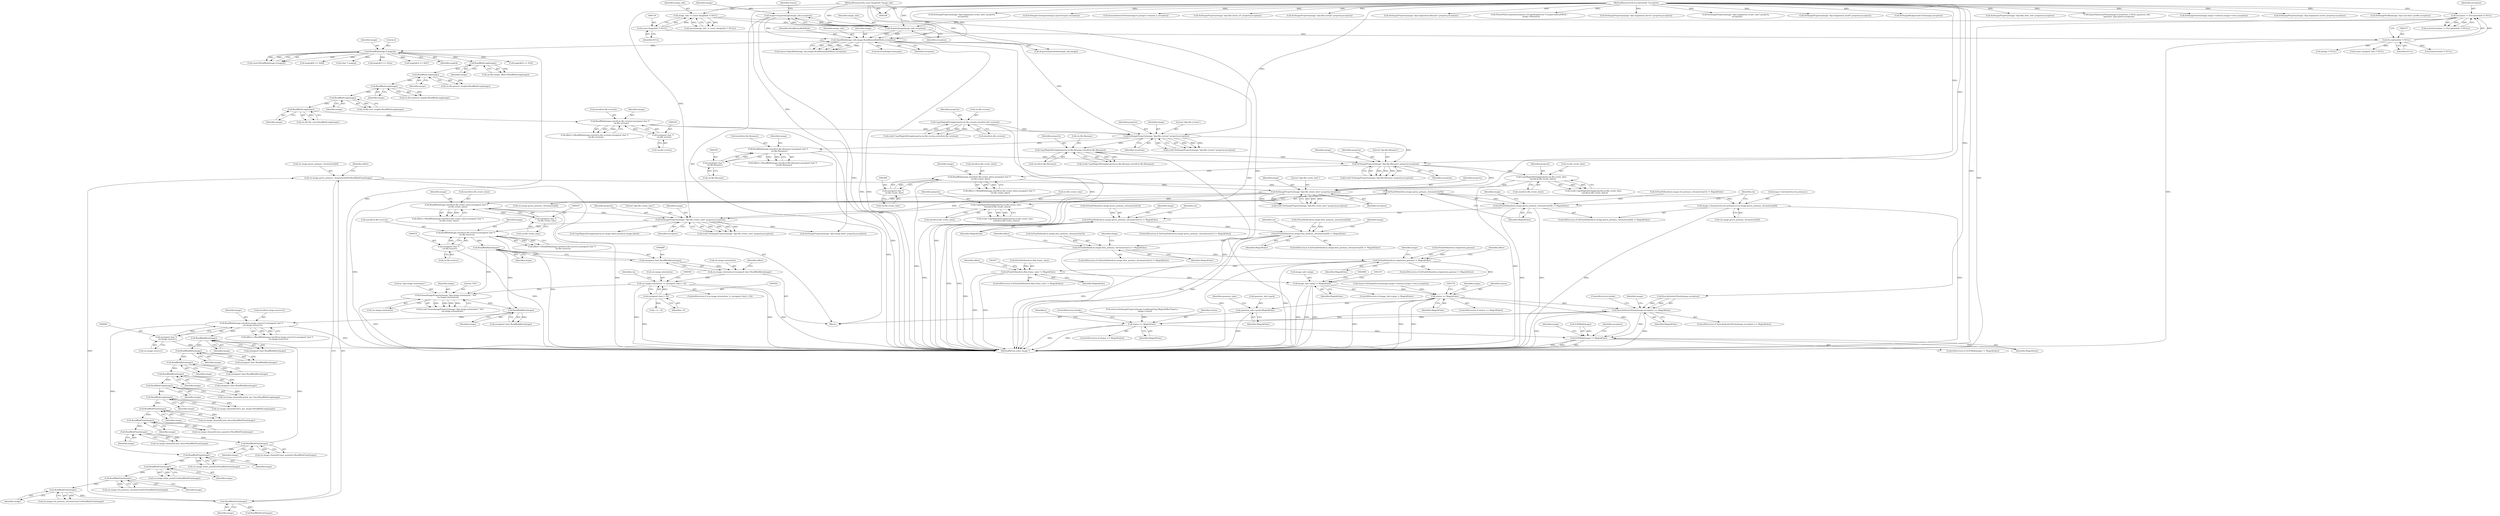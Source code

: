 digraph "0_ImageMagick_e3cdce6fe12193f235b8c0ae5efe6880a25eb957@array" {
"1000932" [label="(Call,cin.image.green_primary_chromaticity[0]=ReadBlobFloat(image))"];
"1000940" [label="(Call,ReadBlobFloat(image))"];
"1000901" [label="(Call,ReadBlobFloat(image))"];
"1000862" [label="(Call,ReadBlobFloat(image))"];
"1000823" [label="(Call,ReadBlobFloat(image))"];
"1000784" [label="(Call,ReadBlobFloat(image))"];
"1000593" [label="(Call,ReadBlob(image,sizeof(cin.image.reserve1),(unsigned char *)\n    cin.image.reserve1))"];
"1000587" [label="(Call,ReadBlobByte(image))"];
"1000506" [label="(Call,FormatImageProperty(image,\"dpx:image.orientation\",\"%d\",\n      cin.image.orientation))"];
"1000490" [label="(Call,ReadBlobByte(image))"];
"1000467" [label="(Call,ReadBlob(image,sizeof(cin.file.reserve),(unsigned char *)\n    cin.file.reserve))"];
"1000460" [label="(Call,SetImageProperty(image,\"dpx:file.create_time\",property,exception))"];
"1000428" [label="(Call,ReadBlob(image,sizeof(cin.file.create_time),(unsigned char *)\n    cin.file.create_time))"];
"1000421" [label="(Call,SetImageProperty(image,\"dpx:file.create_date\",property,exception))"];
"1000389" [label="(Call,ReadBlob(image,sizeof(cin.file.create_date),(unsigned char *)\n    cin.file.create_date))"];
"1000382" [label="(Call,SetImageProperty(image,\"dpx:file.filename\",property,exception))"];
"1000350" [label="(Call,ReadBlob(image,sizeof(cin.file.filename),(unsigned char *)\n    cin.file.filename))"];
"1000343" [label="(Call,SetImageProperty(image,\"dpx:file.version\",property,exception))"];
"1000311" [label="(Call,ReadBlob(image,sizeof(cin.file.version),(unsigned char *)\n    cin.file.version))"];
"1000304" [label="(Call,ReadBlobLong(image))"];
"1000293" [label="(Call,ReadBlobLong(image))"];
"1000282" [label="(Call,ReadBlobLong(image))"];
"1000271" [label="(Call,ReadBlobLong(image))"];
"1000260" [label="(Call,ReadBlobLong(image))"];
"1000195" [label="(Call,ReadBlob(image,4,magick))"];
"1000172" [label="(Call,OpenBlob(image_info,image,ReadBinaryBlobMode,exception))"];
"1000167" [label="(Call,AcquireImage(image_info,exception))"];
"1000127" [label="(Call,image_info != (const ImageInfo *) NULL)"];
"1000109" [label="(MethodParameterIn,const ImageInfo *image_info)"];
"1000129" [label="(Call,(const ImageInfo *) NULL)"];
"1000154" [label="(Call,exception != (ExceptionInfo *) NULL)"];
"1000110" [label="(MethodParameterIn,ExceptionInfo *exception)"];
"1000156" [label="(Call,(ExceptionInfo *) NULL)"];
"1000165" [label="(Call,image=AcquireImage(image_info,exception))"];
"1000319" [label="(Call,(unsigned char *)\n    cin.file.version)"];
"1000328" [label="(Call,CopyMagickString(property,cin.file.version,sizeof(cin.file.version)))"];
"1000358" [label="(Call,(unsigned char *)\n    cin.file.filename)"];
"1000367" [label="(Call,CopyMagickString(property,cin.file.filename,sizeof(cin.file.filename)))"];
"1000397" [label="(Call,(unsigned char *)\n    cin.file.create_date)"];
"1000406" [label="(Call,CopyMagickString(property,cin.file.create_date,\n    sizeof(cin.file.create_date)))"];
"1000436" [label="(Call,(unsigned char *)\n    cin.file.create_time)"];
"1000445" [label="(Call,CopyMagickString(property,cin.file.create_time,\n    sizeof(cin.file.create_time)))"];
"1000475" [label="(Call,(unsigned char *)\n    cin.file.reserve)"];
"1000495" [label="(Call,cin.image.orientation != (unsigned char) (~0))"];
"1000482" [label="(Call,cin.image.orientation=(unsigned char) ReadBlobByte(image))"];
"1000488" [label="(Call,(unsigned char) ReadBlobByte(image))"];
"1000501" [label="(Call,(unsigned char) (~0))"];
"1000601" [label="(Call,(unsigned char *)\n    cin.image.reserve1)"];
"1000771" [label="(Call,ReadBlobFloat(image))"];
"1000756" [label="(Call,ReadBlobFloat(image))"];
"1000741" [label="(Call,ReadBlobFloat(image))"];
"1000726" [label="(Call,ReadBlobFloat(image))"];
"1000711" [label="(Call,ReadBlobLong(image))"];
"1000696" [label="(Call,ReadBlobLong(image))"];
"1000682" [label="(Call,ReadBlobByte(image))"];
"1000666" [label="(Call,ReadBlobByte(image))"];
"1000650" [label="(Call,ReadBlobByte(image))"];
"1000632" [label="(Call,ReadBlobByte(image))"];
"1000947" [label="(Call,IsFloatDefined(cin.image.green_primary_chromaticity[0]))"];
"1000946" [label="(Call,IsFloatDefined(cin.image.green_primary_chromaticity[0]) != MagickFalse)"];
"1000985" [label="(Call,IsFloatDefined(cin.image.green_primary_chromaticity[1]) != MagickFalse)"];
"1001024" [label="(Call,IsFloatDefined(cin.image.blue_primary_chromaticity[0]) != MagickFalse)"];
"1001063" [label="(Call,IsFloatDefined(cin.image.blue_primary_chromaticity[1]) != MagickFalse)"];
"1001584" [label="(Call,IsFloatDefined(cin.origination.gamma) != MagickFalse)"];
"1001868" [label="(Call,IsFloatDefined(cin.film.frame_rate) != MagickFalse)"];
"1002091" [label="(Call,image_info->ping != MagickFalse)"];
"1002167" [label="(Call,status == MagickFalse)"];
"1002197" [label="(Call,quantum_info->pack=MagickFalse)"];
"1002307" [label="(Call,SyncAuthenticPixels(image,exception) == MagickFalse)"];
"1002334" [label="(Call,status == MagickFalse)"];
"1002346" [label="(Call,EOFBlob(image) != MagickFalse)"];
"1000956" [label="(Call,image->chromaticity.red_primary.x=cin.image.green_primary_chromaticity[0])"];
"1002349" [label="(Identifier,MagickFalse)"];
"1000309" [label="(Call,offset+=ReadBlob(image,sizeof(cin.file.version),(unsigned char *)\n    cin.file.version))"];
"1001335" [label="(Call,SetImageProperty(image,\"dpx:origination.filename\",property,exception))"];
"1000360" [label="(Call,cin.file.filename)"];
"1000438" [label="(Call,cin.file.create_time)"];
"1000784" [label="(Call,ReadBlobFloat(image))"];
"1000460" [label="(Call,SetImageProperty(image,\"dpx:file.create_time\",property,exception))"];
"1000386" [label="(Identifier,exception)"];
"1000311" [label="(Call,ReadBlob(image,sizeof(cin.file.version),(unsigned char *)\n    cin.file.version))"];
"1000242" [label="(Call,magick[2] == 0x5f)"];
"1000413" [label="(Call,sizeof(cin.file.create_date))"];
"1000193" [label="(Call,count=ReadBlob(image,4,magick))"];
"1000682" [label="(Call,ReadBlobByte(image))"];
"1000436" [label="(Call,(unsigned char *)\n    cin.file.create_time)"];
"1002350" [label="(Call,ThrowFileException(exception,CorruptImageError,\"UnexpectedEndOfFile\",\n      image->filename))"];
"1000335" [label="(Call,sizeof(cin.file.version))"];
"1000946" [label="(Call,IsFloatDefined(cin.image.green_primary_chromaticity[0]) != MagickFalse)"];
"1000287" [label="(Call,cin.file.user_length=ReadBlobLong(image))"];
"1000265" [label="(Call,cin.file.generic_length=ReadBlobLong(image))"];
"1001452" [label="(Call,SetImageProperty(image,\"dpx:origination.device\",property,exception))"];
"1000419" [label="(Call,(void) SetImageProperty(image,\"dpx:file.create_date\",property,exception))"];
"1000170" [label="(Call,status=OpenBlob(image_info,image,ReadBinaryBlobMode,exception))"];
"1000746" [label="(Call,cin.image.channel[i].max_data=ReadBlobFloat(image))"];
"1000422" [label="(Identifier,image)"];
"1000330" [label="(Call,cin.file.version)"];
"1000727" [label="(Identifier,image)"];
"1001413" [label="(Call,SetImageProperty(image,\"dpx:origination.create_time\",property,\n    exception))"];
"1000956" [label="(Call,image->chromaticity.red_primary.x=cin.image.green_primary_chromaticity[0])"];
"1001053" [label="(Identifier,cin)"];
"1000382" [label="(Call,SetImageProperty(image,\"dpx:file.filename\",property,exception))"];
"1001077" [label="(Identifier,image)"];
"1002167" [label="(Call,status == MagickFalse)"];
"1000994" [label="(Identifier,MagickFalse)"];
"1000756" [label="(Call,ReadBlobFloat(image))"];
"1000984" [label="(ControlStructure,if (IsFloatDefined(cin.image.green_primary_chromaticity[1]) != MagickFalse))"];
"1000271" [label="(Call,ReadBlobLong(image))"];
"1000346" [label="(Identifier,property)"];
"1000166" [label="(Identifier,image)"];
"1000374" [label="(Call,sizeof(cin.file.filename))"];
"1000854" [label="(Call,cin.image.red_primary_chromaticity[0]=ReadBlobFloat(image))"];
"1000941" [label="(Identifier,image)"];
"1000594" [label="(Identifier,image)"];
"1000595" [label="(Call,sizeof(cin.image.reserve1))"];
"1000428" [label="(Call,ReadBlob(image,sizeof(cin.file.create_time),(unsigned char *)\n    cin.file.create_time))"];
"1000294" [label="(Identifier,image)"];
"1000757" [label="(Identifier,image)"];
"1000712" [label="(Identifier,image)"];
"1001583" [label="(ControlStructure,if (IsFloatDefined(cin.origination.gamma) != MagickFalse))"];
"1001491" [label="(Call,SetImageProperty(image,\"dpx:origination.model\",property,exception))"];
"1000343" [label="(Call,SetImageProperty(image,\"dpx:file.version\",property,exception))"];
"1001888" [label="(Identifier,offset)"];
"1002358" [label="(Identifier,image)"];
"1001585" [label="(Call,IsFloatDefined(cin.origination.gamma))"];
"1000276" [label="(Call,cin.file.industry_length=ReadBlobLong(image))"];
"1000465" [label="(Call,offset+=ReadBlob(image,sizeof(cin.file.reserve),(unsigned char *)\n    cin.file.reserve))"];
"1000254" [label="(Call,cin.file.image_offset=ReadBlobLong(image))"];
"1000158" [label="(Identifier,NULL)"];
"1000651" [label="(Identifier,image)"];
"1000341" [label="(Call,(void) SetImageProperty(image,\"dpx:file.version\",property,exception))"];
"1001064" [label="(Call,IsFloatDefined(cin.image.blue_primary_chromaticity[1]))"];
"1002095" [label="(Identifier,MagickFalse)"];
"1000351" [label="(Identifier,image)"];
"1000447" [label="(Call,cin.file.create_time)"];
"1001025" [label="(Call,IsFloatDefined(cin.image.blue_primary_chromaticity[0]))"];
"1000458" [label="(Call,(void) SetImageProperty(image,\"dpx:file.create_time\",property,exception))"];
"1002175" [label="(Call,SetImageBackgroundColor(image,exception))"];
"1000933" [label="(Call,cin.image.green_primary_chromaticity[0])"];
"1000488" [label="(Call,(unsigned char) ReadBlobByte(image))"];
"1002322" [label="(Call,status=SetImageProgress(image,LoadImageTag,(MagickOffsetType) y,\n          image->rows))"];
"1000664" [label="(Call,(unsigned char) ReadBlobByte(image))"];
"1000741" [label="(Call,ReadBlobFloat(image))"];
"1001033" [label="(Identifier,MagickFalse)"];
"1000260" [label="(Call,ReadBlobLong(image))"];
"1000701" [label="(Call,cin.image.channel[i].lines_per_image=ReadBlobLong(image))"];
"1000154" [label="(Call,exception != (ExceptionInfo *) NULL)"];
"1000407" [label="(Identifier,property)"];
"1001654" [label="(Call,c != ~0)"];
"1000493" [label="(Identifier,offset)"];
"1000986" [label="(Call,IsFloatDefined(cin.image.green_primary_chromaticity[1]))"];
"1000483" [label="(Call,cin.image.orientation)"];
"1000404" [label="(Call,(void) CopyMagickString(property,cin.file.create_date,\n    sizeof(cin.file.create_date)))"];
"1000421" [label="(Call,SetImageProperty(image,\"dpx:file.create_date\",property,exception))"];
"1000955" [label="(Identifier,MagickFalse)"];
"1000347" [label="(Identifier,exception)"];
"1002186" [label="(Call,(QuantumInfo *) NULL)"];
"1001122" [label="(Call,SetImageProperty(image,\"dpx:image.label\",property,exception))"];
"1000283" [label="(Identifier,image)"];
"1000964" [label="(Call,cin.image.green_primary_chromaticity[0])"];
"1000503" [label="(Identifier,~0)"];
"1000508" [label="(Literal,\"dpx:image.orientation\")"];
"1000491" [label="(Identifier,image)"];
"1001014" [label="(Identifier,cin)"];
"1001089" [label="(Identifier,offset)"];
"1001960" [label="(Call,SetImageProperty(image,\"dpx:film.slate_info\",property,exception))"];
"1001062" [label="(ControlStructure,if (IsFloatDefined(cin.image.blue_primary_chromaticity[1]) != MagickFalse))"];
"1000326" [label="(Call,(void) CopyMagickString(property,cin.file.version,sizeof(cin.file.version)))"];
"1000504" [label="(Call,(void) FormatImageProperty(image,\"dpx:image.orientation\",\"%d\",\n      cin.image.orientation))"];
"1000683" [label="(Identifier,image)"];
"1002169" [label="(Identifier,MagickFalse)"];
"1000697" [label="(Identifier,image)"];
"1000462" [label="(Literal,\"dpx:file.create_time\")"];
"1002307" [label="(Call,SyncAuthenticPixels(image,exception) == MagickFalse)"];
"1000633" [label="(Identifier,image)"];
"1000423" [label="(Literal,\"dpx:file.create_date\")"];
"1002297" [label="(Call,ImportQuantumPixels(image,(CacheView *) NULL,quantum_info,\n      quantum_type,pixels,exception))"];
"1000352" [label="(Call,sizeof(cin.file.filename))"];
"1002157" [label="(Call,SetImageExtent(image,image->columns,image->rows,exception))"];
"1000383" [label="(Identifier,image)"];
"1002306" [label="(ControlStructure,if (SyncAuthenticPixels(image,exception) == MagickFalse))"];
"1001072" [label="(Identifier,MagickFalse)"];
"1000445" [label="(Call,CopyMagickString(property,cin.file.create_time,\n    sizeof(cin.file.create_time)))"];
"1000175" [label="(Identifier,ReadBinaryBlobMode)"];
"1000761" [label="(Call,cin.image.channel[i].max_quantity=ReadBlobFloat(image))"];
"1000680" [label="(Call,(unsigned char) ReadBlobByte(image))"];
"1002312" [label="(ControlStructure,break;)"];
"1000168" [label="(Identifier,image_info)"];
"1000947" [label="(Call,IsFloatDefined(cin.image.green_primary_chromaticity[0]))"];
"1000305" [label="(Identifier,image)"];
"1000506" [label="(Call,FormatImageProperty(image,\"dpx:image.orientation\",\"%d\",\n      cin.image.orientation))"];
"1002345" [label="(ControlStructure,if (EOFBlob(image) != MagickFalse))"];
"1000261" [label="(Identifier,image)"];
"1000230" [label="(Call,magick[0] == 0x80)"];
"1002172" [label="(Identifier,image)"];
"1002334" [label="(Call,status == MagickFalse)"];
"1000957" [label="(Call,image->chromaticity.red_primary.x)"];
"1000312" [label="(Identifier,image)"];
"1002091" [label="(Call,image_info->ping != MagickFalse)"];
"1001038" [label="(Identifier,image)"];
"1000196" [label="(Identifier,image)"];
"1000477" [label="(Call,cin.file.reserve)"];
"1000776" [label="(Call,cin.image.white_point[0]=ReadBlobFloat(image))"];
"1000940" [label="(Call,ReadBlobFloat(image))"];
"1000109" [label="(MethodParameterIn,const ImageInfo *image_info)"];
"1000387" [label="(Call,offset+=ReadBlob(image,sizeof(cin.file.create_date),(unsigned char *)\n    cin.file.create_date))"];
"1000979" [label="(Call,ReadBlobFloat(image))"];
"1001545" [label="(Call,SetImageProperty(image,\"dpx:origination.serial\",property,exception))"];
"1000711" [label="(Call,ReadBlobLong(image))"];
"1002203" [label="(Identifier,quantum_type)"];
"1000153" [label="(Call,assert(exception != (ExceptionInfo *) NULL))"];
"1001023" [label="(ControlStructure,if (IsFloatDefined(cin.image.blue_primary_chromaticity[0]) != MagickFalse))"];
"1000518" [label="(Identifier,cin)"];
"1002092" [label="(Call,image_info->ping)"];
"1000632" [label="(Call,ReadBlobByte(image))"];
"1000173" [label="(Identifier,image_info)"];
"1000156" [label="(Call,(ExceptionInfo *) NULL)"];
"1000461" [label="(Identifier,image)"];
"1000110" [label="(MethodParameterIn,ExceptionInfo *exception)"];
"1002368" [label="(MethodReturn,static Image *)"];
"1000429" [label="(Identifier,image)"];
"1000591" [label="(Call,offset+=ReadBlob(image,sizeof(cin.image.reserve1),(unsigned char *)\n    cin.image.reserve1))"];
"1002201" [label="(Identifier,MagickFalse)"];
"1000368" [label="(Identifier,property)"];
"1001063" [label="(Call,IsFloatDefined(cin.image.blue_primary_chromaticity[1]) != MagickFalse)"];
"1000187" [label="(Call,(Image *) NULL)"];
"1002197" [label="(Call,quantum_info->pack=MagickFalse)"];
"1000731" [label="(Call,cin.image.channel[i].min_quantity=ReadBlobFloat(image))"];
"1000490" [label="(Call,ReadBlobByte(image))"];
"1000469" [label="(Call,sizeof(cin.file.reserve))"];
"1000131" [label="(Identifier,NULL)"];
"1000172" [label="(Call,OpenBlob(image_info,image,ReadBinaryBlobMode,exception))"];
"1000344" [label="(Identifier,image)"];
"1000650" [label="(Call,ReadBlobByte(image))"];
"1002198" [label="(Call,quantum_info->pack)"];
"1000686" [label="(Call,cin.image.channel[i].pixels_per_line=ReadBlobLong(image))"];
"1000165" [label="(Call,image=AcquireImage(image_info,exception))"];
"1002042" [label="(Call,SetImageProfile(image,\"dpx:user.data\",profile,exception))"];
"1000588" [label="(Identifier,image)"];
"1000209" [label="(Call,(char *) magick)"];
"1001591" [label="(Identifier,MagickFalse)"];
"1001867" [label="(ControlStructure,if (IsFloatDefined(cin.film.frame_rate) != MagickFalse))"];
"1000999" [label="(Identifier,image)"];
"1002335" [label="(Identifier,status)"];
"1000975" [label="(Identifier,cin)"];
"1000350" [label="(Call,ReadBlob(image,sizeof(cin.file.filename),(unsigned char *)\n    cin.file.filename))"];
"1000236" [label="(Call,magick[1] == 0x2a)"];
"1002346" [label="(Call,EOFBlob(image) != MagickFalse)"];
"1001374" [label="(Call,SetImageProperty(image,\"dpx:origination.create_date\",property,\n    exception))"];
"1000943" [label="(Identifier,offset)"];
"1000319" [label="(Call,(unsigned char *)\n    cin.file.version)"];
"1000282" [label="(Call,ReadBlobLong(image))"];
"1000155" [label="(Identifier,exception)"];
"1000408" [label="(Call,cin.file.create_date)"];
"1000603" [label="(Call,cin.image.reserve1)"];
"1000247" [label="(Call,magick[3] == 0xd7)"];
"1000601" [label="(Call,(unsigned char *)\n    cin.image.reserve1)"];
"1000907" [label="(Call,IsFloatDefined(cin.image.red_primary_chromaticity[1]) != MagickFalse)"];
"1001602" [label="(Identifier,offset)"];
"1002168" [label="(Identifier,status)"];
"1000901" [label="(Call,ReadBlobFloat(image))"];
"1000425" [label="(Identifier,exception)"];
"1002316" [label="(Identifier,image)"];
"1002357" [label="(Call,SetImageColorspace(image,LogColorspace,exception))"];
"1000399" [label="(Call,cin.file.create_date)"];
"1000293" [label="(Call,ReadBlobLong(image))"];
"1000893" [label="(Call,cin.image.red_primary_chromaticity[1]=ReadBlobFloat(image))"];
"1000902" [label="(Identifier,image)"];
"1000507" [label="(Identifier,image)"];
"1000509" [label="(Literal,\"%d\")"];
"1000167" [label="(Call,AcquireImage(image_info,exception))"];
"1000184" [label="(Call,DestroyImageList(image))"];
"1000960" [label="(Identifier,image)"];
"1000945" [label="(ControlStructure,if (IsFloatDefined(cin.image.green_primary_chromaticity[0]) != MagickFalse))"];
"1000862" [label="(Call,ReadBlobFloat(image))"];
"1000111" [label="(Block,)"];
"1001875" [label="(Identifier,MagickFalse)"];
"1000406" [label="(Call,CopyMagickString(property,cin.file.create_date,\n    sizeof(cin.file.create_date)))"];
"1000772" [label="(Identifier,image)"];
"1000195" [label="(Call,ReadBlob(image,4,magick))"];
"1002311" [label="(Identifier,MagickFalse)"];
"1000174" [label="(Identifier,image)"];
"1000985" [label="(Call,IsFloatDefined(cin.image.green_primary_chromaticity[1]) != MagickFalse)"];
"1000932" [label="(Call,cin.image.green_primary_chromaticity[0]=ReadBlobFloat(image))"];
"1000128" [label="(Identifier,image_info)"];
"1001594" [label="(Identifier,image)"];
"1000463" [label="(Identifier,property)"];
"1001107" [label="(Call,CopyMagickString(property,cin.image.label,sizeof(cin.image.label)))"];
"1000452" [label="(Call,sizeof(cin.file.create_time))"];
"1002336" [label="(Identifier,MagickFalse)"];
"1000666" [label="(Call,ReadBlobByte(image))"];
"1002347" [label="(Call,EOFBlob(image))"];
"1000358" [label="(Call,(unsigned char *)\n    cin.file.filename)"];
"1002257" [label="(Identifier,y)"];
"1000585" [label="(Call,(unsigned char) ReadBlobByte(image))"];
"1000298" [label="(Call,cin.file.file_size=ReadBlobLong(image))"];
"1000397" [label="(Call,(unsigned char *)\n    cin.file.create_date)"];
"1000171" [label="(Identifier,status)"];
"1000496" [label="(Call,cin.image.orientation)"];
"1000716" [label="(Call,cin.image.channel[i].min_data=ReadBlobFloat(image))"];
"1002333" [label="(ControlStructure,if (status == MagickFalse))"];
"1002351" [label="(Identifier,exception)"];
"1000365" [label="(Call,(void) CopyMagickString(property,cin.file.filename,sizeof(cin.file.filename)))"];
"1000824" [label="(Identifier,image)"];
"1000272" [label="(Identifier,image)"];
"1000630" [label="(Call,(unsigned char) ReadBlobByte(image))"];
"1000482" [label="(Call,cin.image.orientation=(unsigned char) ReadBlobByte(image))"];
"1002166" [label="(ControlStructure,if (status == MagickFalse))"];
"1002337" [label="(ControlStructure,break;)"];
"1000129" [label="(Call,(const ImageInfo *) NULL)"];
"1000313" [label="(Call,sizeof(cin.file.version))"];
"1002261" [label="(Call,QueueAuthenticPixels(image,0,y,image->columns,1,exception))"];
"1001869" [label="(Call,IsFloatDefined(cin.film.frame_rate))"];
"1000948" [label="(Call,cin.image.green_primary_chromaticity[0])"];
"1000369" [label="(Call,cin.file.filename)"];
"1000389" [label="(Call,ReadBlob(image,sizeof(cin.file.create_date),(unsigned char *)\n    cin.file.create_date))"];
"1000446" [label="(Identifier,property)"];
"1002015" [label="(Call,(const unsigned char *) NULL)"];
"1000495" [label="(Call,cin.image.orientation != (unsigned char) (~0))"];
"1000345" [label="(Literal,\"dpx:file.version\")"];
"1000348" [label="(Call,offset+=ReadBlob(image,sizeof(cin.file.filename),(unsigned char *)\n    cin.file.filename))"];
"1001024" [label="(Call,IsFloatDefined(cin.image.blue_primary_chromaticity[0]) != MagickFalse)"];
"1000329" [label="(Identifier,property)"];
"1000510" [label="(Call,cin.image.orientation)"];
"1002308" [label="(Call,SyncAuthenticPixels(image,exception))"];
"1002090" [label="(ControlStructure,if (image_info->ping != MagickFalse))"];
"1000304" [label="(Call,ReadBlobLong(image))"];
"1000380" [label="(Call,(void) SetImageProperty(image,\"dpx:file.filename\",property,exception))"];
"1000771" [label="(Call,ReadBlobFloat(image))"];
"1000667" [label="(Identifier,image)"];
"1000467" [label="(Call,ReadBlob(image,sizeof(cin.file.reserve),(unsigned char *)\n    cin.file.reserve))"];
"1000197" [label="(Literal,4)"];
"1000176" [label="(Identifier,exception)"];
"1000823" [label="(Call,ReadBlobFloat(image))"];
"1000385" [label="(Identifier,property)"];
"1001921" [label="(Call,SetImageProperty(image,\"dpx:film.frame_id\",property,exception))"];
"1000494" [label="(ControlStructure,if (cin.image.orientation != (unsigned char) (~0)))"];
"1000126" [label="(Call,assert(image_info != (const ImageInfo *) NULL))"];
"1000391" [label="(Call,sizeof(cin.file.create_date))"];
"1000127" [label="(Call,image_info != (const ImageInfo *) NULL)"];
"1000587" [label="(Call,ReadBlobByte(image))"];
"1000424" [label="(Identifier,property)"];
"1000321" [label="(Call,cin.file.version)"];
"1000198" [label="(Identifier,magick)"];
"1000742" [label="(Identifier,image)"];
"1000384" [label="(Literal,\"dpx:file.filename\")"];
"1002180" [label="(Call,AcquireQuantumInfo(image_info,image))"];
"1001584" [label="(Call,IsFloatDefined(cin.origination.gamma) != MagickFalse)"];
"1000390" [label="(Identifier,image)"];
"1000815" [label="(Call,cin.image.white_point[1]=ReadBlobFloat(image))"];
"1001819" [label="(Call,SetImageProperty(image,\"dpx:film.format\",property,exception))"];
"1000468" [label="(Identifier,image)"];
"1000328" [label="(Call,CopyMagickString(property,cin.file.version,sizeof(cin.file.version)))"];
"1000367" [label="(Call,CopyMagickString(property,cin.file.filename,sizeof(cin.file.filename)))"];
"1000169" [label="(Identifier,exception)"];
"1000426" [label="(Call,offset+=ReadBlob(image,sizeof(cin.file.create_time),(unsigned char *)\n    cin.file.create_time))"];
"1000501" [label="(Call,(unsigned char) (~0))"];
"1000464" [label="(Identifier,exception)"];
"1000430" [label="(Call,sizeof(cin.file.create_time))"];
"1000726" [label="(Call,ReadBlobFloat(image))"];
"1000696" [label="(Call,ReadBlobLong(image))"];
"1000648" [label="(Call,(unsigned char) ReadBlobByte(image))"];
"1000475" [label="(Call,(unsigned char *)\n    cin.file.reserve)"];
"1000593" [label="(Call,ReadBlob(image,sizeof(cin.image.reserve1),(unsigned char *)\n    cin.image.reserve1))"];
"1002155" [label="(Call,status=SetImageExtent(image,image->columns,image->rows,exception))"];
"1000443" [label="(Call,(void) CopyMagickString(property,cin.file.create_time,\n    sizeof(cin.file.create_time)))"];
"1000863" [label="(Identifier,image)"];
"1001868" [label="(Call,IsFloatDefined(cin.film.frame_rate) != MagickFalse)"];
"1000785" [label="(Identifier,image)"];
"1000932" -> "1000111"  [label="AST: "];
"1000932" -> "1000940"  [label="CFG: "];
"1000933" -> "1000932"  [label="AST: "];
"1000940" -> "1000932"  [label="AST: "];
"1000943" -> "1000932"  [label="CFG: "];
"1000940" -> "1000932"  [label="DDG: "];
"1000932" -> "1000947"  [label="DDG: "];
"1000940" -> "1000941"  [label="CFG: "];
"1000941" -> "1000940"  [label="AST: "];
"1000901" -> "1000940"  [label="DDG: "];
"1000940" -> "1000979"  [label="DDG: "];
"1000901" -> "1000893"  [label="AST: "];
"1000901" -> "1000902"  [label="CFG: "];
"1000902" -> "1000901"  [label="AST: "];
"1000893" -> "1000901"  [label="CFG: "];
"1000901" -> "1000893"  [label="DDG: "];
"1000862" -> "1000901"  [label="DDG: "];
"1000862" -> "1000854"  [label="AST: "];
"1000862" -> "1000863"  [label="CFG: "];
"1000863" -> "1000862"  [label="AST: "];
"1000854" -> "1000862"  [label="CFG: "];
"1000862" -> "1000854"  [label="DDG: "];
"1000823" -> "1000862"  [label="DDG: "];
"1000823" -> "1000815"  [label="AST: "];
"1000823" -> "1000824"  [label="CFG: "];
"1000824" -> "1000823"  [label="AST: "];
"1000815" -> "1000823"  [label="CFG: "];
"1000823" -> "1000815"  [label="DDG: "];
"1000784" -> "1000823"  [label="DDG: "];
"1000784" -> "1000776"  [label="AST: "];
"1000784" -> "1000785"  [label="CFG: "];
"1000785" -> "1000784"  [label="AST: "];
"1000776" -> "1000784"  [label="CFG: "];
"1000784" -> "1000776"  [label="DDG: "];
"1000593" -> "1000784"  [label="DDG: "];
"1000771" -> "1000784"  [label="DDG: "];
"1000593" -> "1000591"  [label="AST: "];
"1000593" -> "1000601"  [label="CFG: "];
"1000594" -> "1000593"  [label="AST: "];
"1000595" -> "1000593"  [label="AST: "];
"1000601" -> "1000593"  [label="AST: "];
"1000591" -> "1000593"  [label="CFG: "];
"1000593" -> "1002368"  [label="DDG: "];
"1000593" -> "1000591"  [label="DDG: "];
"1000593" -> "1000591"  [label="DDG: "];
"1000587" -> "1000593"  [label="DDG: "];
"1000601" -> "1000593"  [label="DDG: "];
"1000593" -> "1000632"  [label="DDG: "];
"1000587" -> "1000585"  [label="AST: "];
"1000587" -> "1000588"  [label="CFG: "];
"1000588" -> "1000587"  [label="AST: "];
"1000585" -> "1000587"  [label="CFG: "];
"1000587" -> "1000585"  [label="DDG: "];
"1000506" -> "1000587"  [label="DDG: "];
"1000490" -> "1000587"  [label="DDG: "];
"1000506" -> "1000504"  [label="AST: "];
"1000506" -> "1000510"  [label="CFG: "];
"1000507" -> "1000506"  [label="AST: "];
"1000508" -> "1000506"  [label="AST: "];
"1000509" -> "1000506"  [label="AST: "];
"1000510" -> "1000506"  [label="AST: "];
"1000504" -> "1000506"  [label="CFG: "];
"1000506" -> "1002368"  [label="DDG: "];
"1000506" -> "1000504"  [label="DDG: "];
"1000506" -> "1000504"  [label="DDG: "];
"1000506" -> "1000504"  [label="DDG: "];
"1000506" -> "1000504"  [label="DDG: "];
"1000490" -> "1000506"  [label="DDG: "];
"1000495" -> "1000506"  [label="DDG: "];
"1000490" -> "1000488"  [label="AST: "];
"1000490" -> "1000491"  [label="CFG: "];
"1000491" -> "1000490"  [label="AST: "];
"1000488" -> "1000490"  [label="CFG: "];
"1000490" -> "1000488"  [label="DDG: "];
"1000467" -> "1000490"  [label="DDG: "];
"1000467" -> "1000465"  [label="AST: "];
"1000467" -> "1000475"  [label="CFG: "];
"1000468" -> "1000467"  [label="AST: "];
"1000469" -> "1000467"  [label="AST: "];
"1000475" -> "1000467"  [label="AST: "];
"1000465" -> "1000467"  [label="CFG: "];
"1000467" -> "1002368"  [label="DDG: "];
"1000467" -> "1000465"  [label="DDG: "];
"1000467" -> "1000465"  [label="DDG: "];
"1000460" -> "1000467"  [label="DDG: "];
"1000475" -> "1000467"  [label="DDG: "];
"1000460" -> "1000458"  [label="AST: "];
"1000460" -> "1000464"  [label="CFG: "];
"1000461" -> "1000460"  [label="AST: "];
"1000462" -> "1000460"  [label="AST: "];
"1000463" -> "1000460"  [label="AST: "];
"1000464" -> "1000460"  [label="AST: "];
"1000458" -> "1000460"  [label="CFG: "];
"1000460" -> "1000458"  [label="DDG: "];
"1000460" -> "1000458"  [label="DDG: "];
"1000460" -> "1000458"  [label="DDG: "];
"1000460" -> "1000458"  [label="DDG: "];
"1000428" -> "1000460"  [label="DDG: "];
"1000445" -> "1000460"  [label="DDG: "];
"1000421" -> "1000460"  [label="DDG: "];
"1000110" -> "1000460"  [label="DDG: "];
"1000460" -> "1001107"  [label="DDG: "];
"1000460" -> "1001122"  [label="DDG: "];
"1000428" -> "1000426"  [label="AST: "];
"1000428" -> "1000436"  [label="CFG: "];
"1000429" -> "1000428"  [label="AST: "];
"1000430" -> "1000428"  [label="AST: "];
"1000436" -> "1000428"  [label="AST: "];
"1000426" -> "1000428"  [label="CFG: "];
"1000428" -> "1002368"  [label="DDG: "];
"1000428" -> "1000426"  [label="DDG: "];
"1000428" -> "1000426"  [label="DDG: "];
"1000421" -> "1000428"  [label="DDG: "];
"1000436" -> "1000428"  [label="DDG: "];
"1000421" -> "1000419"  [label="AST: "];
"1000421" -> "1000425"  [label="CFG: "];
"1000422" -> "1000421"  [label="AST: "];
"1000423" -> "1000421"  [label="AST: "];
"1000424" -> "1000421"  [label="AST: "];
"1000425" -> "1000421"  [label="AST: "];
"1000419" -> "1000421"  [label="CFG: "];
"1000421" -> "1000419"  [label="DDG: "];
"1000421" -> "1000419"  [label="DDG: "];
"1000421" -> "1000419"  [label="DDG: "];
"1000421" -> "1000419"  [label="DDG: "];
"1000389" -> "1000421"  [label="DDG: "];
"1000406" -> "1000421"  [label="DDG: "];
"1000382" -> "1000421"  [label="DDG: "];
"1000110" -> "1000421"  [label="DDG: "];
"1000421" -> "1000445"  [label="DDG: "];
"1000389" -> "1000387"  [label="AST: "];
"1000389" -> "1000397"  [label="CFG: "];
"1000390" -> "1000389"  [label="AST: "];
"1000391" -> "1000389"  [label="AST: "];
"1000397" -> "1000389"  [label="AST: "];
"1000387" -> "1000389"  [label="CFG: "];
"1000389" -> "1002368"  [label="DDG: "];
"1000389" -> "1000387"  [label="DDG: "];
"1000389" -> "1000387"  [label="DDG: "];
"1000382" -> "1000389"  [label="DDG: "];
"1000397" -> "1000389"  [label="DDG: "];
"1000382" -> "1000380"  [label="AST: "];
"1000382" -> "1000386"  [label="CFG: "];
"1000383" -> "1000382"  [label="AST: "];
"1000384" -> "1000382"  [label="AST: "];
"1000385" -> "1000382"  [label="AST: "];
"1000386" -> "1000382"  [label="AST: "];
"1000380" -> "1000382"  [label="CFG: "];
"1000382" -> "1000380"  [label="DDG: "];
"1000382" -> "1000380"  [label="DDG: "];
"1000382" -> "1000380"  [label="DDG: "];
"1000382" -> "1000380"  [label="DDG: "];
"1000350" -> "1000382"  [label="DDG: "];
"1000367" -> "1000382"  [label="DDG: "];
"1000343" -> "1000382"  [label="DDG: "];
"1000110" -> "1000382"  [label="DDG: "];
"1000382" -> "1000406"  [label="DDG: "];
"1000350" -> "1000348"  [label="AST: "];
"1000350" -> "1000358"  [label="CFG: "];
"1000351" -> "1000350"  [label="AST: "];
"1000352" -> "1000350"  [label="AST: "];
"1000358" -> "1000350"  [label="AST: "];
"1000348" -> "1000350"  [label="CFG: "];
"1000350" -> "1002368"  [label="DDG: "];
"1000350" -> "1000348"  [label="DDG: "];
"1000350" -> "1000348"  [label="DDG: "];
"1000343" -> "1000350"  [label="DDG: "];
"1000358" -> "1000350"  [label="DDG: "];
"1000343" -> "1000341"  [label="AST: "];
"1000343" -> "1000347"  [label="CFG: "];
"1000344" -> "1000343"  [label="AST: "];
"1000345" -> "1000343"  [label="AST: "];
"1000346" -> "1000343"  [label="AST: "];
"1000347" -> "1000343"  [label="AST: "];
"1000341" -> "1000343"  [label="CFG: "];
"1000343" -> "1000341"  [label="DDG: "];
"1000343" -> "1000341"  [label="DDG: "];
"1000343" -> "1000341"  [label="DDG: "];
"1000343" -> "1000341"  [label="DDG: "];
"1000311" -> "1000343"  [label="DDG: "];
"1000328" -> "1000343"  [label="DDG: "];
"1000172" -> "1000343"  [label="DDG: "];
"1000110" -> "1000343"  [label="DDG: "];
"1000343" -> "1000367"  [label="DDG: "];
"1000311" -> "1000309"  [label="AST: "];
"1000311" -> "1000319"  [label="CFG: "];
"1000312" -> "1000311"  [label="AST: "];
"1000313" -> "1000311"  [label="AST: "];
"1000319" -> "1000311"  [label="AST: "];
"1000309" -> "1000311"  [label="CFG: "];
"1000311" -> "1002368"  [label="DDG: "];
"1000311" -> "1000309"  [label="DDG: "];
"1000311" -> "1000309"  [label="DDG: "];
"1000304" -> "1000311"  [label="DDG: "];
"1000319" -> "1000311"  [label="DDG: "];
"1000304" -> "1000298"  [label="AST: "];
"1000304" -> "1000305"  [label="CFG: "];
"1000305" -> "1000304"  [label="AST: "];
"1000298" -> "1000304"  [label="CFG: "];
"1000304" -> "1000298"  [label="DDG: "];
"1000293" -> "1000304"  [label="DDG: "];
"1000293" -> "1000287"  [label="AST: "];
"1000293" -> "1000294"  [label="CFG: "];
"1000294" -> "1000293"  [label="AST: "];
"1000287" -> "1000293"  [label="CFG: "];
"1000293" -> "1000287"  [label="DDG: "];
"1000282" -> "1000293"  [label="DDG: "];
"1000282" -> "1000276"  [label="AST: "];
"1000282" -> "1000283"  [label="CFG: "];
"1000283" -> "1000282"  [label="AST: "];
"1000276" -> "1000282"  [label="CFG: "];
"1000282" -> "1000276"  [label="DDG: "];
"1000271" -> "1000282"  [label="DDG: "];
"1000271" -> "1000265"  [label="AST: "];
"1000271" -> "1000272"  [label="CFG: "];
"1000272" -> "1000271"  [label="AST: "];
"1000265" -> "1000271"  [label="CFG: "];
"1000271" -> "1000265"  [label="DDG: "];
"1000260" -> "1000271"  [label="DDG: "];
"1000260" -> "1000254"  [label="AST: "];
"1000260" -> "1000261"  [label="CFG: "];
"1000261" -> "1000260"  [label="AST: "];
"1000254" -> "1000260"  [label="CFG: "];
"1000260" -> "1000254"  [label="DDG: "];
"1000195" -> "1000260"  [label="DDG: "];
"1000195" -> "1000193"  [label="AST: "];
"1000195" -> "1000198"  [label="CFG: "];
"1000196" -> "1000195"  [label="AST: "];
"1000197" -> "1000195"  [label="AST: "];
"1000198" -> "1000195"  [label="AST: "];
"1000193" -> "1000195"  [label="CFG: "];
"1000195" -> "1002368"  [label="DDG: "];
"1000195" -> "1000193"  [label="DDG: "];
"1000195" -> "1000193"  [label="DDG: "];
"1000195" -> "1000193"  [label="DDG: "];
"1000172" -> "1000195"  [label="DDG: "];
"1000195" -> "1000209"  [label="DDG: "];
"1000195" -> "1000230"  [label="DDG: "];
"1000195" -> "1000236"  [label="DDG: "];
"1000195" -> "1000242"  [label="DDG: "];
"1000195" -> "1000247"  [label="DDG: "];
"1000172" -> "1000170"  [label="AST: "];
"1000172" -> "1000176"  [label="CFG: "];
"1000173" -> "1000172"  [label="AST: "];
"1000174" -> "1000172"  [label="AST: "];
"1000175" -> "1000172"  [label="AST: "];
"1000176" -> "1000172"  [label="AST: "];
"1000170" -> "1000172"  [label="CFG: "];
"1000172" -> "1002368"  [label="DDG: "];
"1000172" -> "1002368"  [label="DDG: "];
"1000172" -> "1002368"  [label="DDG: "];
"1000172" -> "1000170"  [label="DDG: "];
"1000172" -> "1000170"  [label="DDG: "];
"1000172" -> "1000170"  [label="DDG: "];
"1000172" -> "1000170"  [label="DDG: "];
"1000167" -> "1000172"  [label="DDG: "];
"1000167" -> "1000172"  [label="DDG: "];
"1000109" -> "1000172"  [label="DDG: "];
"1000165" -> "1000172"  [label="DDG: "];
"1000110" -> "1000172"  [label="DDG: "];
"1000172" -> "1000184"  [label="DDG: "];
"1000172" -> "1002180"  [label="DDG: "];
"1000167" -> "1000165"  [label="AST: "];
"1000167" -> "1000169"  [label="CFG: "];
"1000168" -> "1000167"  [label="AST: "];
"1000169" -> "1000167"  [label="AST: "];
"1000165" -> "1000167"  [label="CFG: "];
"1000167" -> "1000165"  [label="DDG: "];
"1000167" -> "1000165"  [label="DDG: "];
"1000127" -> "1000167"  [label="DDG: "];
"1000109" -> "1000167"  [label="DDG: "];
"1000154" -> "1000167"  [label="DDG: "];
"1000110" -> "1000167"  [label="DDG: "];
"1000127" -> "1000126"  [label="AST: "];
"1000127" -> "1000129"  [label="CFG: "];
"1000128" -> "1000127"  [label="AST: "];
"1000129" -> "1000127"  [label="AST: "];
"1000126" -> "1000127"  [label="CFG: "];
"1000127" -> "1002368"  [label="DDG: "];
"1000127" -> "1000126"  [label="DDG: "];
"1000127" -> "1000126"  [label="DDG: "];
"1000109" -> "1000127"  [label="DDG: "];
"1000129" -> "1000127"  [label="DDG: "];
"1000109" -> "1000108"  [label="AST: "];
"1000109" -> "1002368"  [label="DDG: "];
"1000109" -> "1002180"  [label="DDG: "];
"1000129" -> "1000131"  [label="CFG: "];
"1000130" -> "1000129"  [label="AST: "];
"1000131" -> "1000129"  [label="AST: "];
"1000129" -> "1000156"  [label="DDG: "];
"1000154" -> "1000153"  [label="AST: "];
"1000154" -> "1000156"  [label="CFG: "];
"1000155" -> "1000154"  [label="AST: "];
"1000156" -> "1000154"  [label="AST: "];
"1000153" -> "1000154"  [label="CFG: "];
"1000154" -> "1002368"  [label="DDG: "];
"1000154" -> "1000153"  [label="DDG: "];
"1000154" -> "1000153"  [label="DDG: "];
"1000110" -> "1000154"  [label="DDG: "];
"1000156" -> "1000154"  [label="DDG: "];
"1000110" -> "1000108"  [label="AST: "];
"1000110" -> "1002368"  [label="DDG: "];
"1000110" -> "1001122"  [label="DDG: "];
"1000110" -> "1001335"  [label="DDG: "];
"1000110" -> "1001374"  [label="DDG: "];
"1000110" -> "1001413"  [label="DDG: "];
"1000110" -> "1001452"  [label="DDG: "];
"1000110" -> "1001491"  [label="DDG: "];
"1000110" -> "1001545"  [label="DDG: "];
"1000110" -> "1001819"  [label="DDG: "];
"1000110" -> "1001921"  [label="DDG: "];
"1000110" -> "1001960"  [label="DDG: "];
"1000110" -> "1002042"  [label="DDG: "];
"1000110" -> "1002157"  [label="DDG: "];
"1000110" -> "1002175"  [label="DDG: "];
"1000110" -> "1002261"  [label="DDG: "];
"1000110" -> "1002297"  [label="DDG: "];
"1000110" -> "1002308"  [label="DDG: "];
"1000110" -> "1002350"  [label="DDG: "];
"1000110" -> "1002357"  [label="DDG: "];
"1000156" -> "1000158"  [label="CFG: "];
"1000157" -> "1000156"  [label="AST: "];
"1000158" -> "1000156"  [label="AST: "];
"1000156" -> "1002368"  [label="DDG: "];
"1000156" -> "1000187"  [label="DDG: "];
"1000156" -> "1002015"  [label="DDG: "];
"1000156" -> "1002186"  [label="DDG: "];
"1000165" -> "1000111"  [label="AST: "];
"1000166" -> "1000165"  [label="AST: "];
"1000171" -> "1000165"  [label="CFG: "];
"1000165" -> "1002368"  [label="DDG: "];
"1000319" -> "1000321"  [label="CFG: "];
"1000320" -> "1000319"  [label="AST: "];
"1000321" -> "1000319"  [label="AST: "];
"1000328" -> "1000326"  [label="AST: "];
"1000328" -> "1000335"  [label="CFG: "];
"1000329" -> "1000328"  [label="AST: "];
"1000330" -> "1000328"  [label="AST: "];
"1000335" -> "1000328"  [label="AST: "];
"1000326" -> "1000328"  [label="CFG: "];
"1000328" -> "1002368"  [label="DDG: "];
"1000328" -> "1000326"  [label="DDG: "];
"1000328" -> "1000326"  [label="DDG: "];
"1000358" -> "1000360"  [label="CFG: "];
"1000359" -> "1000358"  [label="AST: "];
"1000360" -> "1000358"  [label="AST: "];
"1000367" -> "1000365"  [label="AST: "];
"1000367" -> "1000374"  [label="CFG: "];
"1000368" -> "1000367"  [label="AST: "];
"1000369" -> "1000367"  [label="AST: "];
"1000374" -> "1000367"  [label="AST: "];
"1000365" -> "1000367"  [label="CFG: "];
"1000367" -> "1002368"  [label="DDG: "];
"1000367" -> "1000365"  [label="DDG: "];
"1000367" -> "1000365"  [label="DDG: "];
"1000397" -> "1000399"  [label="CFG: "];
"1000398" -> "1000397"  [label="AST: "];
"1000399" -> "1000397"  [label="AST: "];
"1000406" -> "1000404"  [label="AST: "];
"1000406" -> "1000413"  [label="CFG: "];
"1000407" -> "1000406"  [label="AST: "];
"1000408" -> "1000406"  [label="AST: "];
"1000413" -> "1000406"  [label="AST: "];
"1000404" -> "1000406"  [label="CFG: "];
"1000406" -> "1002368"  [label="DDG: "];
"1000406" -> "1000404"  [label="DDG: "];
"1000406" -> "1000404"  [label="DDG: "];
"1000436" -> "1000438"  [label="CFG: "];
"1000437" -> "1000436"  [label="AST: "];
"1000438" -> "1000436"  [label="AST: "];
"1000445" -> "1000443"  [label="AST: "];
"1000445" -> "1000452"  [label="CFG: "];
"1000446" -> "1000445"  [label="AST: "];
"1000447" -> "1000445"  [label="AST: "];
"1000452" -> "1000445"  [label="AST: "];
"1000443" -> "1000445"  [label="CFG: "];
"1000445" -> "1002368"  [label="DDG: "];
"1000445" -> "1000443"  [label="DDG: "];
"1000445" -> "1000443"  [label="DDG: "];
"1000475" -> "1000477"  [label="CFG: "];
"1000476" -> "1000475"  [label="AST: "];
"1000477" -> "1000475"  [label="AST: "];
"1000475" -> "1002368"  [label="DDG: "];
"1000495" -> "1000494"  [label="AST: "];
"1000495" -> "1000501"  [label="CFG: "];
"1000496" -> "1000495"  [label="AST: "];
"1000501" -> "1000495"  [label="AST: "];
"1000505" -> "1000495"  [label="CFG: "];
"1000518" -> "1000495"  [label="CFG: "];
"1000495" -> "1002368"  [label="DDG: "];
"1000495" -> "1002368"  [label="DDG: "];
"1000495" -> "1002368"  [label="DDG: "];
"1000482" -> "1000495"  [label="DDG: "];
"1000501" -> "1000495"  [label="DDG: "];
"1000482" -> "1000111"  [label="AST: "];
"1000482" -> "1000488"  [label="CFG: "];
"1000483" -> "1000482"  [label="AST: "];
"1000488" -> "1000482"  [label="AST: "];
"1000493" -> "1000482"  [label="CFG: "];
"1000488" -> "1000482"  [label="DDG: "];
"1000489" -> "1000488"  [label="AST: "];
"1000501" -> "1000503"  [label="CFG: "];
"1000502" -> "1000501"  [label="AST: "];
"1000503" -> "1000501"  [label="AST: "];
"1000501" -> "1002368"  [label="DDG: "];
"1000501" -> "1001654"  [label="DDG: "];
"1000601" -> "1000603"  [label="CFG: "];
"1000602" -> "1000601"  [label="AST: "];
"1000603" -> "1000601"  [label="AST: "];
"1000601" -> "1002368"  [label="DDG: "];
"1000771" -> "1000761"  [label="AST: "];
"1000771" -> "1000772"  [label="CFG: "];
"1000772" -> "1000771"  [label="AST: "];
"1000761" -> "1000771"  [label="CFG: "];
"1000771" -> "1000632"  [label="DDG: "];
"1000771" -> "1000761"  [label="DDG: "];
"1000756" -> "1000771"  [label="DDG: "];
"1000756" -> "1000746"  [label="AST: "];
"1000756" -> "1000757"  [label="CFG: "];
"1000757" -> "1000756"  [label="AST: "];
"1000746" -> "1000756"  [label="CFG: "];
"1000756" -> "1000746"  [label="DDG: "];
"1000741" -> "1000756"  [label="DDG: "];
"1000741" -> "1000731"  [label="AST: "];
"1000741" -> "1000742"  [label="CFG: "];
"1000742" -> "1000741"  [label="AST: "];
"1000731" -> "1000741"  [label="CFG: "];
"1000741" -> "1000731"  [label="DDG: "];
"1000726" -> "1000741"  [label="DDG: "];
"1000726" -> "1000716"  [label="AST: "];
"1000726" -> "1000727"  [label="CFG: "];
"1000727" -> "1000726"  [label="AST: "];
"1000716" -> "1000726"  [label="CFG: "];
"1000726" -> "1000716"  [label="DDG: "];
"1000711" -> "1000726"  [label="DDG: "];
"1000711" -> "1000701"  [label="AST: "];
"1000711" -> "1000712"  [label="CFG: "];
"1000712" -> "1000711"  [label="AST: "];
"1000701" -> "1000711"  [label="CFG: "];
"1000711" -> "1000701"  [label="DDG: "];
"1000696" -> "1000711"  [label="DDG: "];
"1000696" -> "1000686"  [label="AST: "];
"1000696" -> "1000697"  [label="CFG: "];
"1000697" -> "1000696"  [label="AST: "];
"1000686" -> "1000696"  [label="CFG: "];
"1000696" -> "1000686"  [label="DDG: "];
"1000682" -> "1000696"  [label="DDG: "];
"1000682" -> "1000680"  [label="AST: "];
"1000682" -> "1000683"  [label="CFG: "];
"1000683" -> "1000682"  [label="AST: "];
"1000680" -> "1000682"  [label="CFG: "];
"1000682" -> "1000680"  [label="DDG: "];
"1000666" -> "1000682"  [label="DDG: "];
"1000666" -> "1000664"  [label="AST: "];
"1000666" -> "1000667"  [label="CFG: "];
"1000667" -> "1000666"  [label="AST: "];
"1000664" -> "1000666"  [label="CFG: "];
"1000666" -> "1000664"  [label="DDG: "];
"1000650" -> "1000666"  [label="DDG: "];
"1000650" -> "1000648"  [label="AST: "];
"1000650" -> "1000651"  [label="CFG: "];
"1000651" -> "1000650"  [label="AST: "];
"1000648" -> "1000650"  [label="CFG: "];
"1000650" -> "1000648"  [label="DDG: "];
"1000632" -> "1000650"  [label="DDG: "];
"1000632" -> "1000630"  [label="AST: "];
"1000632" -> "1000633"  [label="CFG: "];
"1000633" -> "1000632"  [label="AST: "];
"1000630" -> "1000632"  [label="CFG: "];
"1000632" -> "1000630"  [label="DDG: "];
"1000947" -> "1000946"  [label="AST: "];
"1000947" -> "1000948"  [label="CFG: "];
"1000948" -> "1000947"  [label="AST: "];
"1000955" -> "1000947"  [label="CFG: "];
"1000947" -> "1002368"  [label="DDG: "];
"1000947" -> "1000946"  [label="DDG: "];
"1000947" -> "1000956"  [label="DDG: "];
"1000946" -> "1000945"  [label="AST: "];
"1000946" -> "1000955"  [label="CFG: "];
"1000955" -> "1000946"  [label="AST: "];
"1000960" -> "1000946"  [label="CFG: "];
"1000975" -> "1000946"  [label="CFG: "];
"1000946" -> "1002368"  [label="DDG: "];
"1000946" -> "1002368"  [label="DDG: "];
"1000907" -> "1000946"  [label="DDG: "];
"1000946" -> "1000985"  [label="DDG: "];
"1000985" -> "1000984"  [label="AST: "];
"1000985" -> "1000994"  [label="CFG: "];
"1000986" -> "1000985"  [label="AST: "];
"1000994" -> "1000985"  [label="AST: "];
"1000999" -> "1000985"  [label="CFG: "];
"1001014" -> "1000985"  [label="CFG: "];
"1000985" -> "1002368"  [label="DDG: "];
"1000985" -> "1002368"  [label="DDG: "];
"1000986" -> "1000985"  [label="DDG: "];
"1000985" -> "1001024"  [label="DDG: "];
"1001024" -> "1001023"  [label="AST: "];
"1001024" -> "1001033"  [label="CFG: "];
"1001025" -> "1001024"  [label="AST: "];
"1001033" -> "1001024"  [label="AST: "];
"1001038" -> "1001024"  [label="CFG: "];
"1001053" -> "1001024"  [label="CFG: "];
"1001024" -> "1002368"  [label="DDG: "];
"1001024" -> "1002368"  [label="DDG: "];
"1001025" -> "1001024"  [label="DDG: "];
"1001024" -> "1001063"  [label="DDG: "];
"1001063" -> "1001062"  [label="AST: "];
"1001063" -> "1001072"  [label="CFG: "];
"1001064" -> "1001063"  [label="AST: "];
"1001072" -> "1001063"  [label="AST: "];
"1001077" -> "1001063"  [label="CFG: "];
"1001089" -> "1001063"  [label="CFG: "];
"1001063" -> "1002368"  [label="DDG: "];
"1001063" -> "1002368"  [label="DDG: "];
"1001064" -> "1001063"  [label="DDG: "];
"1001063" -> "1001584"  [label="DDG: "];
"1001584" -> "1001583"  [label="AST: "];
"1001584" -> "1001591"  [label="CFG: "];
"1001585" -> "1001584"  [label="AST: "];
"1001591" -> "1001584"  [label="AST: "];
"1001594" -> "1001584"  [label="CFG: "];
"1001602" -> "1001584"  [label="CFG: "];
"1001584" -> "1002368"  [label="DDG: "];
"1001584" -> "1002368"  [label="DDG: "];
"1001585" -> "1001584"  [label="DDG: "];
"1001584" -> "1001868"  [label="DDG: "];
"1001584" -> "1002091"  [label="DDG: "];
"1001868" -> "1001867"  [label="AST: "];
"1001868" -> "1001875"  [label="CFG: "];
"1001869" -> "1001868"  [label="AST: "];
"1001875" -> "1001868"  [label="AST: "];
"1001877" -> "1001868"  [label="CFG: "];
"1001888" -> "1001868"  [label="CFG: "];
"1001868" -> "1002368"  [label="DDG: "];
"1001868" -> "1002368"  [label="DDG: "];
"1001869" -> "1001868"  [label="DDG: "];
"1001868" -> "1002091"  [label="DDG: "];
"1002091" -> "1002090"  [label="AST: "];
"1002091" -> "1002095"  [label="CFG: "];
"1002092" -> "1002091"  [label="AST: "];
"1002095" -> "1002091"  [label="AST: "];
"1002098" -> "1002091"  [label="CFG: "];
"1002107" -> "1002091"  [label="CFG: "];
"1002091" -> "1002368"  [label="DDG: "];
"1002091" -> "1002368"  [label="DDG: "];
"1002091" -> "1002368"  [label="DDG: "];
"1002091" -> "1002167"  [label="DDG: "];
"1002167" -> "1002166"  [label="AST: "];
"1002167" -> "1002169"  [label="CFG: "];
"1002168" -> "1002167"  [label="AST: "];
"1002169" -> "1002167"  [label="AST: "];
"1002172" -> "1002167"  [label="CFG: "];
"1002174" -> "1002167"  [label="CFG: "];
"1002167" -> "1002368"  [label="DDG: "];
"1002167" -> "1002368"  [label="DDG: "];
"1002167" -> "1002368"  [label="DDG: "];
"1002155" -> "1002167"  [label="DDG: "];
"1002167" -> "1002197"  [label="DDG: "];
"1002167" -> "1002307"  [label="DDG: "];
"1002167" -> "1002346"  [label="DDG: "];
"1002197" -> "1000111"  [label="AST: "];
"1002197" -> "1002201"  [label="CFG: "];
"1002198" -> "1002197"  [label="AST: "];
"1002201" -> "1002197"  [label="AST: "];
"1002203" -> "1002197"  [label="CFG: "];
"1002197" -> "1002368"  [label="DDG: "];
"1002307" -> "1002306"  [label="AST: "];
"1002307" -> "1002311"  [label="CFG: "];
"1002308" -> "1002307"  [label="AST: "];
"1002311" -> "1002307"  [label="AST: "];
"1002312" -> "1002307"  [label="CFG: "];
"1002316" -> "1002307"  [label="CFG: "];
"1002307" -> "1002368"  [label="DDG: "];
"1002307" -> "1002368"  [label="DDG: "];
"1002308" -> "1002307"  [label="DDG: "];
"1002308" -> "1002307"  [label="DDG: "];
"1002334" -> "1002307"  [label="DDG: "];
"1002307" -> "1002334"  [label="DDG: "];
"1002307" -> "1002346"  [label="DDG: "];
"1002334" -> "1002333"  [label="AST: "];
"1002334" -> "1002336"  [label="CFG: "];
"1002335" -> "1002334"  [label="AST: "];
"1002336" -> "1002334"  [label="AST: "];
"1002337" -> "1002334"  [label="CFG: "];
"1002257" -> "1002334"  [label="CFG: "];
"1002334" -> "1002368"  [label="DDG: "];
"1002334" -> "1002368"  [label="DDG: "];
"1002322" -> "1002334"  [label="DDG: "];
"1002334" -> "1002346"  [label="DDG: "];
"1002346" -> "1002345"  [label="AST: "];
"1002346" -> "1002349"  [label="CFG: "];
"1002347" -> "1002346"  [label="AST: "];
"1002349" -> "1002346"  [label="AST: "];
"1002351" -> "1002346"  [label="CFG: "];
"1002358" -> "1002346"  [label="CFG: "];
"1002346" -> "1002368"  [label="DDG: "];
"1002346" -> "1002368"  [label="DDG: "];
"1002346" -> "1002368"  [label="DDG: "];
"1002347" -> "1002346"  [label="DDG: "];
"1000956" -> "1000945"  [label="AST: "];
"1000956" -> "1000964"  [label="CFG: "];
"1000957" -> "1000956"  [label="AST: "];
"1000964" -> "1000956"  [label="AST: "];
"1000975" -> "1000956"  [label="CFG: "];
"1000956" -> "1002368"  [label="DDG: "];
"1000956" -> "1002368"  [label="DDG: "];
}
